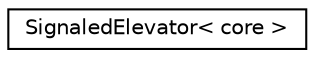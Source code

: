 digraph "Graphical Class Hierarchy"
{
  edge [fontname="Helvetica",fontsize="10",labelfontname="Helvetica",labelfontsize="10"];
  node [fontname="Helvetica",fontsize="10",shape=record];
  rankdir="LR";
  Node0 [label="SignaledElevator\< core \>",height=0.2,width=0.4,color="black", fillcolor="white", style="filled",URL="$classSignaledElevator.html"];
}
